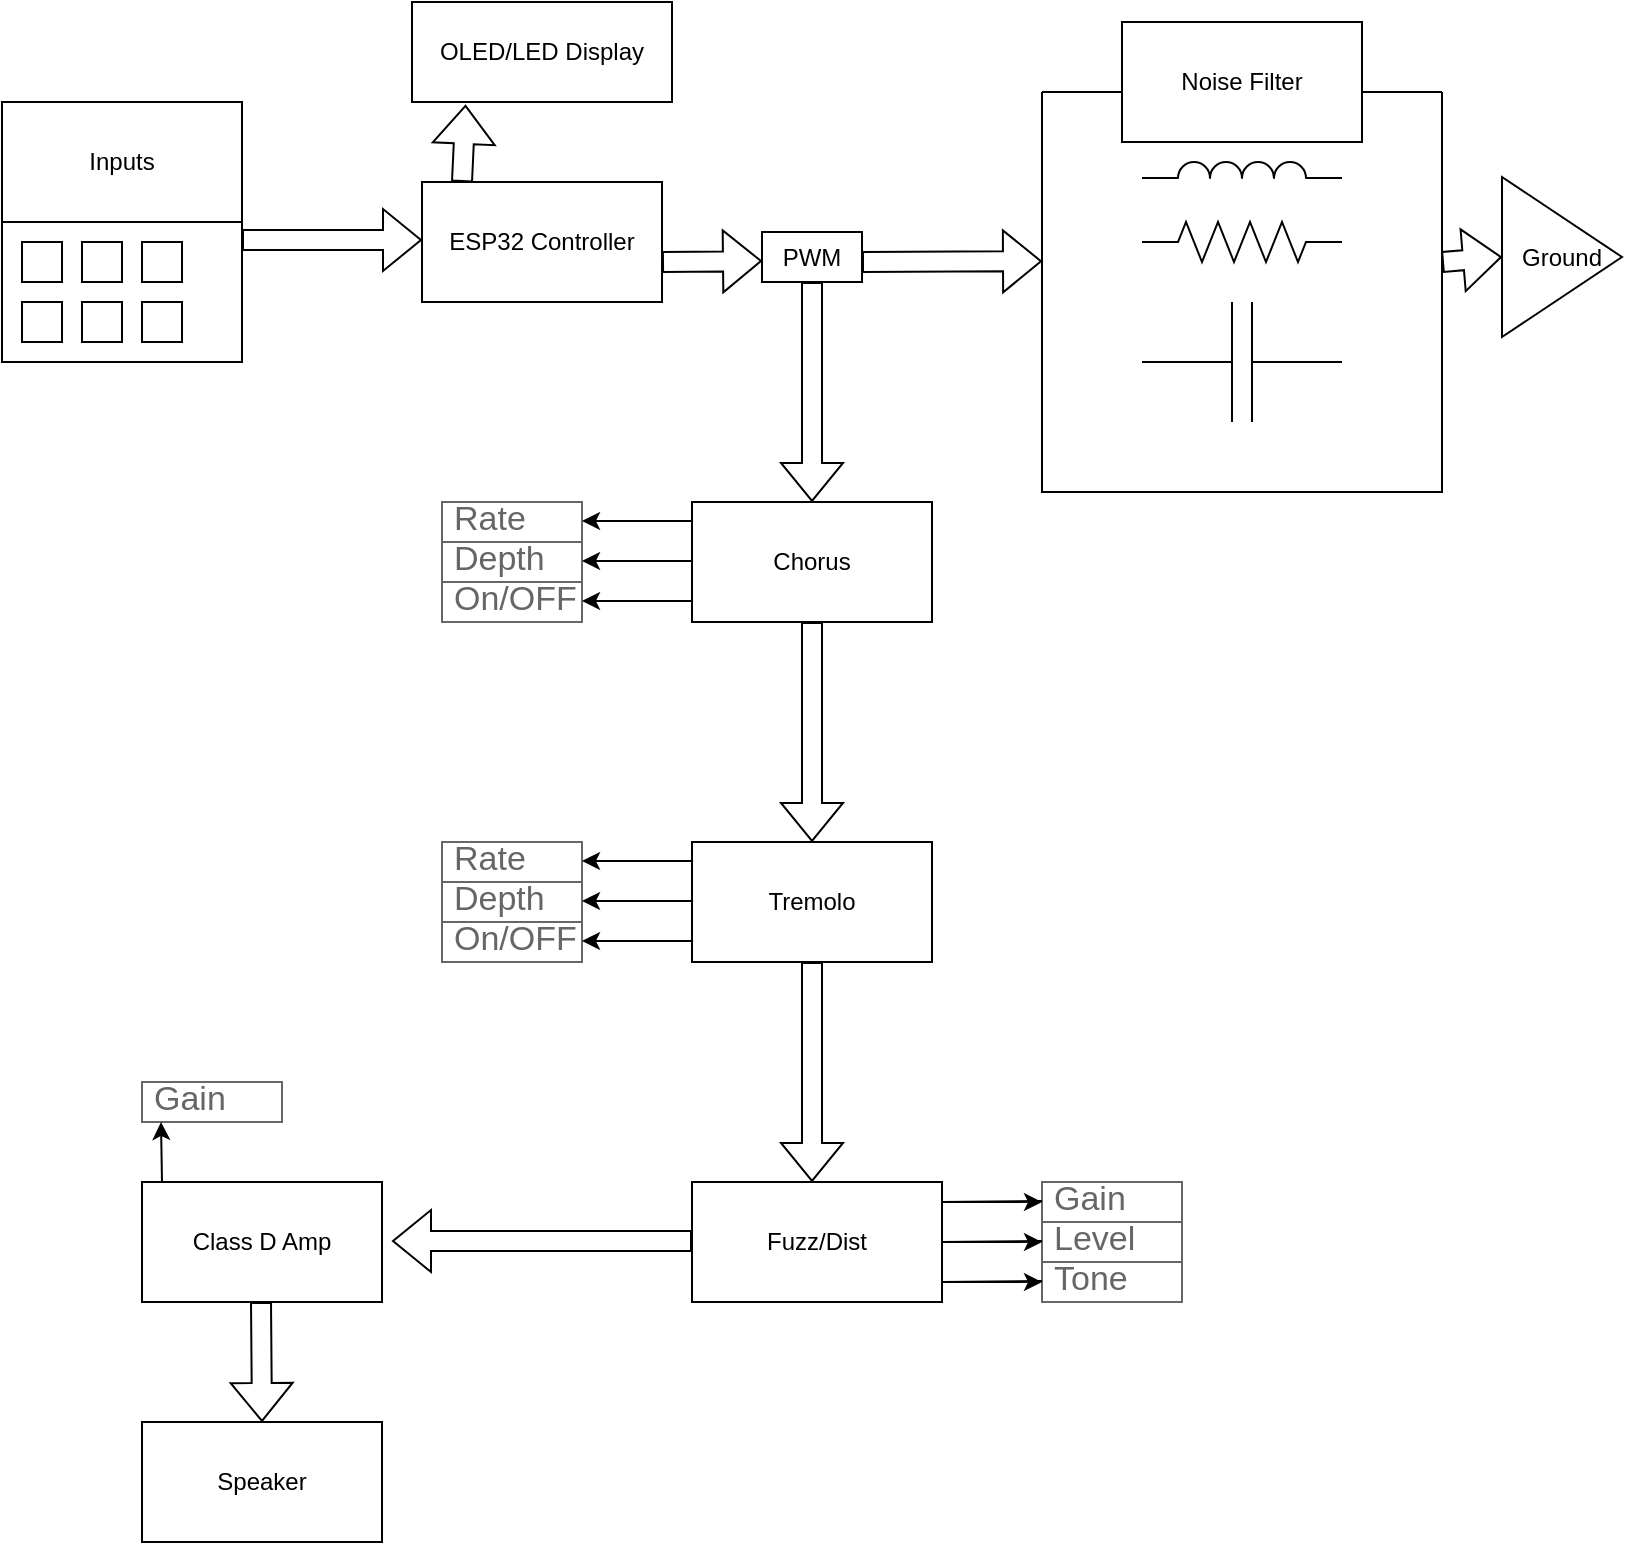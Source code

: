 <mxfile version="24.7.17">
  <diagram name="Page-1" id="o49JuMgyN47GpCr__RES">
    <mxGraphModel dx="1500" dy="807" grid="1" gridSize="10" guides="1" tooltips="1" connect="1" arrows="1" fold="1" page="1" pageScale="1" pageWidth="850" pageHeight="1100" math="0" shadow="0">
      <root>
        <mxCell id="0" />
        <mxCell id="1" parent="0" />
        <mxCell id="Pp8aDYr57oXMw8BSufgp-2" value="" style="rounded=0;whiteSpace=wrap;html=1;" vertex="1" parent="1">
          <mxGeometry x="20" y="110" width="120" height="70" as="geometry" />
        </mxCell>
        <mxCell id="Pp8aDYr57oXMw8BSufgp-3" value="" style="whiteSpace=wrap;html=1;aspect=fixed;" vertex="1" parent="1">
          <mxGeometry x="30" y="120" width="20" height="20" as="geometry" />
        </mxCell>
        <mxCell id="Pp8aDYr57oXMw8BSufgp-4" value="" style="whiteSpace=wrap;html=1;aspect=fixed;" vertex="1" parent="1">
          <mxGeometry x="60" y="120" width="20" height="20" as="geometry" />
        </mxCell>
        <mxCell id="Pp8aDYr57oXMw8BSufgp-5" value="" style="whiteSpace=wrap;html=1;aspect=fixed;" vertex="1" parent="1">
          <mxGeometry x="90" y="120" width="20" height="20" as="geometry" />
        </mxCell>
        <mxCell id="Pp8aDYr57oXMw8BSufgp-6" value="" style="whiteSpace=wrap;html=1;aspect=fixed;" vertex="1" parent="1">
          <mxGeometry x="30" y="150" width="20" height="20" as="geometry" />
        </mxCell>
        <mxCell id="Pp8aDYr57oXMw8BSufgp-7" value="" style="whiteSpace=wrap;html=1;aspect=fixed;" vertex="1" parent="1">
          <mxGeometry x="60" y="150" width="20" height="20" as="geometry" />
        </mxCell>
        <mxCell id="Pp8aDYr57oXMw8BSufgp-8" value="" style="whiteSpace=wrap;html=1;aspect=fixed;" vertex="1" parent="1">
          <mxGeometry x="90" y="150" width="20" height="20" as="geometry" />
        </mxCell>
        <mxCell id="Pp8aDYr57oXMw8BSufgp-9" value="Inputs" style="rounded=0;whiteSpace=wrap;html=1;" vertex="1" parent="1">
          <mxGeometry x="20" y="50" width="120" height="60" as="geometry" />
        </mxCell>
        <mxCell id="Pp8aDYr57oXMw8BSufgp-10" value="" style="shape=flexArrow;endArrow=classic;html=1;rounded=0;" edge="1" parent="1">
          <mxGeometry width="50" height="50" relative="1" as="geometry">
            <mxPoint x="140" y="119" as="sourcePoint" />
            <mxPoint x="230" y="119" as="targetPoint" />
          </mxGeometry>
        </mxCell>
        <mxCell id="Pp8aDYr57oXMw8BSufgp-11" value="ESP32 Controller" style="rounded=0;whiteSpace=wrap;html=1;" vertex="1" parent="1">
          <mxGeometry x="230" y="90" width="120" height="60" as="geometry" />
        </mxCell>
        <mxCell id="Pp8aDYr57oXMw8BSufgp-12" value="OLED/LED Display" style="rounded=0;whiteSpace=wrap;html=1;" vertex="1" parent="1">
          <mxGeometry x="225" width="130" height="50" as="geometry" />
        </mxCell>
        <mxCell id="Pp8aDYr57oXMw8BSufgp-13" value="" style="shape=flexArrow;endArrow=classic;html=1;rounded=0;entryX=0.206;entryY=1.028;entryDx=0;entryDy=0;entryPerimeter=0;" edge="1" parent="1" target="Pp8aDYr57oXMw8BSufgp-12">
          <mxGeometry width="50" height="50" relative="1" as="geometry">
            <mxPoint x="250" y="90" as="sourcePoint" />
            <mxPoint x="300" y="40" as="targetPoint" />
          </mxGeometry>
        </mxCell>
        <mxCell id="Pp8aDYr57oXMw8BSufgp-14" value="PWM" style="rounded=0;whiteSpace=wrap;html=1;" vertex="1" parent="1">
          <mxGeometry x="400" y="115" width="50" height="25" as="geometry" />
        </mxCell>
        <mxCell id="Pp8aDYr57oXMw8BSufgp-16" value="" style="shape=flexArrow;endArrow=classic;html=1;rounded=0;" edge="1" parent="1">
          <mxGeometry width="50" height="50" relative="1" as="geometry">
            <mxPoint x="350" y="130" as="sourcePoint" />
            <mxPoint x="400" y="129.5" as="targetPoint" />
          </mxGeometry>
        </mxCell>
        <mxCell id="Pp8aDYr57oXMw8BSufgp-23" value="Ground" style="triangle;whiteSpace=wrap;html=1;" vertex="1" parent="1">
          <mxGeometry x="770" y="87.5" width="60" height="80" as="geometry" />
        </mxCell>
        <mxCell id="Pp8aDYr57oXMw8BSufgp-27" value="" style="swimlane;startSize=0;" vertex="1" parent="1">
          <mxGeometry x="540" y="45" width="200" height="200" as="geometry" />
        </mxCell>
        <mxCell id="Pp8aDYr57oXMw8BSufgp-21" value="" style="pointerEvents=1;verticalLabelPosition=bottom;shadow=0;dashed=0;align=center;html=1;verticalAlign=top;shape=mxgraph.electrical.inductors.inductor_3;" vertex="1" parent="Pp8aDYr57oXMw8BSufgp-27">
          <mxGeometry x="50" y="35" width="100" height="8" as="geometry" />
        </mxCell>
        <mxCell id="Pp8aDYr57oXMw8BSufgp-19" value="" style="pointerEvents=1;verticalLabelPosition=bottom;shadow=0;dashed=0;align=center;html=1;verticalAlign=top;shape=mxgraph.electrical.resistors.resistor_2;" vertex="1" parent="Pp8aDYr57oXMw8BSufgp-27">
          <mxGeometry x="50" y="65" width="100" height="20" as="geometry" />
        </mxCell>
        <mxCell id="Pp8aDYr57oXMw8BSufgp-20" value="" style="pointerEvents=1;verticalLabelPosition=bottom;shadow=0;dashed=0;align=center;html=1;verticalAlign=top;shape=mxgraph.electrical.capacitors.capacitor_1;" vertex="1" parent="Pp8aDYr57oXMw8BSufgp-27">
          <mxGeometry x="50" y="105" width="100" height="60" as="geometry" />
        </mxCell>
        <mxCell id="Pp8aDYr57oXMw8BSufgp-29" value="Noise Filter" style="whiteSpace=wrap;html=1;" vertex="1" parent="1">
          <mxGeometry x="580" y="10" width="120" height="60" as="geometry" />
        </mxCell>
        <mxCell id="Pp8aDYr57oXMw8BSufgp-30" value="" style="shape=flexArrow;endArrow=classic;html=1;rounded=0;entryX=0;entryY=0.423;entryDx=0;entryDy=0;entryPerimeter=0;" edge="1" parent="1" target="Pp8aDYr57oXMw8BSufgp-27">
          <mxGeometry width="50" height="50" relative="1" as="geometry">
            <mxPoint x="450" y="130" as="sourcePoint" />
            <mxPoint x="500" y="129.5" as="targetPoint" />
          </mxGeometry>
        </mxCell>
        <mxCell id="Pp8aDYr57oXMw8BSufgp-31" value="" style="shape=flexArrow;endArrow=classic;html=1;rounded=0;" edge="1" parent="1">
          <mxGeometry width="50" height="50" relative="1" as="geometry">
            <mxPoint x="425" y="140" as="sourcePoint" />
            <mxPoint x="425" y="250" as="targetPoint" />
          </mxGeometry>
        </mxCell>
        <mxCell id="Pp8aDYr57oXMw8BSufgp-32" value="Chorus" style="rounded=0;whiteSpace=wrap;html=1;" vertex="1" parent="1">
          <mxGeometry x="365" y="250" width="120" height="60" as="geometry" />
        </mxCell>
        <mxCell id="Pp8aDYr57oXMw8BSufgp-33" value="" style="shape=flexArrow;endArrow=classic;html=1;rounded=0;" edge="1" parent="1">
          <mxGeometry width="50" height="50" relative="1" as="geometry">
            <mxPoint x="425" y="310" as="sourcePoint" />
            <mxPoint x="425" y="420" as="targetPoint" />
          </mxGeometry>
        </mxCell>
        <mxCell id="Pp8aDYr57oXMw8BSufgp-34" value="Tremolo" style="rounded=0;whiteSpace=wrap;html=1;" vertex="1" parent="1">
          <mxGeometry x="365" y="420" width="120" height="60" as="geometry" />
        </mxCell>
        <mxCell id="Pp8aDYr57oXMw8BSufgp-37" value="" style="shape=flexArrow;endArrow=classic;html=1;rounded=0;" edge="1" parent="1">
          <mxGeometry width="50" height="50" relative="1" as="geometry">
            <mxPoint x="425" y="480" as="sourcePoint" />
            <mxPoint x="425" y="590" as="targetPoint" />
          </mxGeometry>
        </mxCell>
        <mxCell id="Pp8aDYr57oXMw8BSufgp-38" value="Fuzz/Dist" style="rounded=0;whiteSpace=wrap;html=1;" vertex="1" parent="1">
          <mxGeometry x="365" y="590" width="125" height="60" as="geometry" />
        </mxCell>
        <mxCell id="Pp8aDYr57oXMw8BSufgp-39" value="Class D Amp" style="rounded=0;whiteSpace=wrap;html=1;" vertex="1" parent="1">
          <mxGeometry x="90" y="590" width="120" height="60" as="geometry" />
        </mxCell>
        <mxCell id="Pp8aDYr57oXMw8BSufgp-40" value="Speaker" style="rounded=0;whiteSpace=wrap;html=1;" vertex="1" parent="1">
          <mxGeometry x="90" y="710" width="120" height="60" as="geometry" />
        </mxCell>
        <mxCell id="Pp8aDYr57oXMw8BSufgp-41" value="" style="shape=flexArrow;endArrow=classic;html=1;rounded=0;" edge="1" parent="1">
          <mxGeometry width="50" height="50" relative="1" as="geometry">
            <mxPoint x="149.5" y="650" as="sourcePoint" />
            <mxPoint x="150" y="710" as="targetPoint" />
          </mxGeometry>
        </mxCell>
        <mxCell id="Pp8aDYr57oXMw8BSufgp-42" value="" style="shape=flexArrow;endArrow=classic;html=1;rounded=0;entryX=1;entryY=0.5;entryDx=0;entryDy=0;" edge="1" parent="1">
          <mxGeometry width="50" height="50" relative="1" as="geometry">
            <mxPoint x="365" y="619.5" as="sourcePoint" />
            <mxPoint x="215" y="619.5" as="targetPoint" />
          </mxGeometry>
        </mxCell>
        <mxCell id="Pp8aDYr57oXMw8BSufgp-43" value="Rate" style="strokeWidth=1;shadow=0;dashed=0;align=center;html=1;shape=mxgraph.mockup.text.textBox;fontColor=#666666;align=left;fontSize=17;spacingLeft=4;spacingTop=-3;whiteSpace=wrap;strokeColor=#666666;mainText=" vertex="1" parent="1">
          <mxGeometry x="240" y="420" width="70" height="20" as="geometry" />
        </mxCell>
        <mxCell id="Pp8aDYr57oXMw8BSufgp-44" value="" style="shape=flexArrow;endArrow=classic;html=1;rounded=0;entryX=0;entryY=0.5;entryDx=0;entryDy=0;" edge="1" parent="1" target="Pp8aDYr57oXMw8BSufgp-23">
          <mxGeometry width="50" height="50" relative="1" as="geometry">
            <mxPoint x="740" y="130" as="sourcePoint" />
            <mxPoint x="790" y="129.5" as="targetPoint" />
          </mxGeometry>
        </mxCell>
        <mxCell id="Pp8aDYr57oXMw8BSufgp-45" value="Depth" style="strokeWidth=1;shadow=0;dashed=0;align=center;html=1;shape=mxgraph.mockup.text.textBox;fontColor=#666666;align=left;fontSize=17;spacingLeft=4;spacingTop=-3;whiteSpace=wrap;strokeColor=#666666;mainText=" vertex="1" parent="1">
          <mxGeometry x="240" y="440" width="70" height="20" as="geometry" />
        </mxCell>
        <mxCell id="Pp8aDYr57oXMw8BSufgp-46" value="On/OFF" style="strokeWidth=1;shadow=0;dashed=0;align=center;html=1;shape=mxgraph.mockup.text.textBox;fontColor=#666666;align=left;fontSize=17;spacingLeft=4;spacingTop=-3;whiteSpace=wrap;strokeColor=#666666;mainText=" vertex="1" parent="1">
          <mxGeometry x="240" y="460" width="70" height="20" as="geometry" />
        </mxCell>
        <mxCell id="Pp8aDYr57oXMw8BSufgp-47" value="" style="endArrow=classic;html=1;rounded=0;" edge="1" parent="1">
          <mxGeometry width="50" height="50" relative="1" as="geometry">
            <mxPoint x="365" y="429.5" as="sourcePoint" />
            <mxPoint x="310" y="429.5" as="targetPoint" />
            <Array as="points">
              <mxPoint x="340" y="429.5" />
            </Array>
          </mxGeometry>
        </mxCell>
        <mxCell id="Pp8aDYr57oXMw8BSufgp-48" value="" style="endArrow=classic;html=1;rounded=0;" edge="1" parent="1">
          <mxGeometry width="50" height="50" relative="1" as="geometry">
            <mxPoint x="365" y="449.5" as="sourcePoint" />
            <mxPoint x="310" y="449.5" as="targetPoint" />
            <Array as="points" />
          </mxGeometry>
        </mxCell>
        <mxCell id="Pp8aDYr57oXMw8BSufgp-49" value="" style="endArrow=classic;html=1;rounded=0;" edge="1" parent="1">
          <mxGeometry width="50" height="50" relative="1" as="geometry">
            <mxPoint x="365" y="469.5" as="sourcePoint" />
            <mxPoint x="310" y="469.5" as="targetPoint" />
            <Array as="points" />
          </mxGeometry>
        </mxCell>
        <mxCell id="Pp8aDYr57oXMw8BSufgp-50" value="Rate" style="strokeWidth=1;shadow=0;dashed=0;align=center;html=1;shape=mxgraph.mockup.text.textBox;fontColor=#666666;align=left;fontSize=17;spacingLeft=4;spacingTop=-3;whiteSpace=wrap;strokeColor=#666666;mainText=" vertex="1" parent="1">
          <mxGeometry x="240" y="250" width="70" height="20" as="geometry" />
        </mxCell>
        <mxCell id="Pp8aDYr57oXMw8BSufgp-51" value="Depth" style="strokeWidth=1;shadow=0;dashed=0;align=center;html=1;shape=mxgraph.mockup.text.textBox;fontColor=#666666;align=left;fontSize=17;spacingLeft=4;spacingTop=-3;whiteSpace=wrap;strokeColor=#666666;mainText=" vertex="1" parent="1">
          <mxGeometry x="240" y="270" width="70" height="20" as="geometry" />
        </mxCell>
        <mxCell id="Pp8aDYr57oXMw8BSufgp-52" value="On/OFF" style="strokeWidth=1;shadow=0;dashed=0;align=center;html=1;shape=mxgraph.mockup.text.textBox;fontColor=#666666;align=left;fontSize=17;spacingLeft=4;spacingTop=-3;whiteSpace=wrap;strokeColor=#666666;mainText=" vertex="1" parent="1">
          <mxGeometry x="240" y="290" width="70" height="20" as="geometry" />
        </mxCell>
        <mxCell id="Pp8aDYr57oXMw8BSufgp-53" value="" style="endArrow=classic;html=1;rounded=0;" edge="1" parent="1">
          <mxGeometry width="50" height="50" relative="1" as="geometry">
            <mxPoint x="365" y="259.5" as="sourcePoint" />
            <mxPoint x="310" y="259.5" as="targetPoint" />
            <Array as="points">
              <mxPoint x="340" y="259.5" />
            </Array>
          </mxGeometry>
        </mxCell>
        <mxCell id="Pp8aDYr57oXMw8BSufgp-54" value="" style="endArrow=classic;html=1;rounded=0;" edge="1" parent="1">
          <mxGeometry width="50" height="50" relative="1" as="geometry">
            <mxPoint x="365" y="279.5" as="sourcePoint" />
            <mxPoint x="310" y="279.5" as="targetPoint" />
            <Array as="points" />
          </mxGeometry>
        </mxCell>
        <mxCell id="Pp8aDYr57oXMw8BSufgp-55" value="" style="endArrow=classic;html=1;rounded=0;" edge="1" parent="1">
          <mxGeometry width="50" height="50" relative="1" as="geometry">
            <mxPoint x="365" y="299.5" as="sourcePoint" />
            <mxPoint x="310" y="299.5" as="targetPoint" />
            <Array as="points" />
          </mxGeometry>
        </mxCell>
        <mxCell id="Pp8aDYr57oXMw8BSufgp-56" value="Gain&amp;nbsp;" style="strokeWidth=1;shadow=0;dashed=0;align=center;html=1;shape=mxgraph.mockup.text.textBox;fontColor=#666666;align=left;fontSize=17;spacingLeft=4;spacingTop=-3;whiteSpace=wrap;strokeColor=#666666;mainText=" vertex="1" parent="1">
          <mxGeometry x="540" y="590" width="70" height="20" as="geometry" />
        </mxCell>
        <mxCell id="Pp8aDYr57oXMw8BSufgp-57" value="Level" style="strokeWidth=1;shadow=0;dashed=0;align=center;html=1;shape=mxgraph.mockup.text.textBox;fontColor=#666666;align=left;fontSize=17;spacingLeft=4;spacingTop=-3;whiteSpace=wrap;strokeColor=#666666;mainText=" vertex="1" parent="1">
          <mxGeometry x="540" y="610" width="70" height="20" as="geometry" />
        </mxCell>
        <mxCell id="Pp8aDYr57oXMw8BSufgp-58" value="Tone" style="strokeWidth=1;shadow=0;dashed=0;align=center;html=1;shape=mxgraph.mockup.text.textBox;fontColor=#666666;align=left;fontSize=17;spacingLeft=4;spacingTop=-3;whiteSpace=wrap;strokeColor=#666666;mainText=" vertex="1" parent="1">
          <mxGeometry x="540" y="630" width="70" height="20" as="geometry" />
        </mxCell>
        <mxCell id="Pp8aDYr57oXMw8BSufgp-59" value="" style="endArrow=classic;html=1;rounded=0;" edge="1" parent="1">
          <mxGeometry width="50" height="50" relative="1" as="geometry">
            <mxPoint x="540" y="599.5" as="sourcePoint" />
            <mxPoint x="540" y="600" as="targetPoint" />
            <Array as="points">
              <mxPoint x="490" y="600" />
            </Array>
          </mxGeometry>
        </mxCell>
        <mxCell id="Pp8aDYr57oXMw8BSufgp-65" value="" style="endArrow=classic;html=1;rounded=0;" edge="1" parent="1">
          <mxGeometry width="50" height="50" relative="1" as="geometry">
            <mxPoint x="540" y="619.5" as="sourcePoint" />
            <mxPoint x="540" y="620" as="targetPoint" />
            <Array as="points">
              <mxPoint x="490" y="620" />
            </Array>
          </mxGeometry>
        </mxCell>
        <mxCell id="Pp8aDYr57oXMw8BSufgp-66" value="" style="endArrow=classic;html=1;rounded=0;" edge="1" parent="1">
          <mxGeometry width="50" height="50" relative="1" as="geometry">
            <mxPoint x="540" y="639.5" as="sourcePoint" />
            <mxPoint x="540" y="640" as="targetPoint" />
            <Array as="points">
              <mxPoint x="490" y="640" />
            </Array>
          </mxGeometry>
        </mxCell>
        <mxCell id="Pp8aDYr57oXMw8BSufgp-67" value="Gain&amp;nbsp;" style="strokeWidth=1;shadow=0;dashed=0;align=center;html=1;shape=mxgraph.mockup.text.textBox;fontColor=#666666;align=left;fontSize=17;spacingLeft=4;spacingTop=-3;whiteSpace=wrap;strokeColor=#666666;mainText=" vertex="1" parent="1">
          <mxGeometry x="90" y="540" width="70" height="20" as="geometry" />
        </mxCell>
        <mxCell id="Pp8aDYr57oXMw8BSufgp-68" value="" style="endArrow=classic;html=1;rounded=0;" edge="1" parent="1">
          <mxGeometry width="50" height="50" relative="1" as="geometry">
            <mxPoint x="100" y="590" as="sourcePoint" />
            <mxPoint x="99.5" y="560" as="targetPoint" />
            <Array as="points" />
          </mxGeometry>
        </mxCell>
      </root>
    </mxGraphModel>
  </diagram>
</mxfile>
